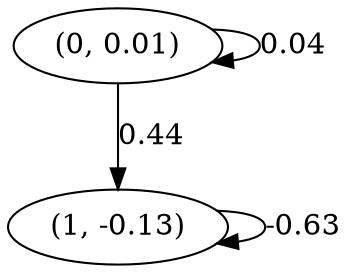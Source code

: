 digraph {
    0 [ label = "(0, 0.01)" ]
    1 [ label = "(1, -0.13)" ]
    0 -> 0 [ label = "0.04" ]
    1 -> 1 [ label = "-0.63" ]
    0 -> 1 [ label = "0.44" ]
}

